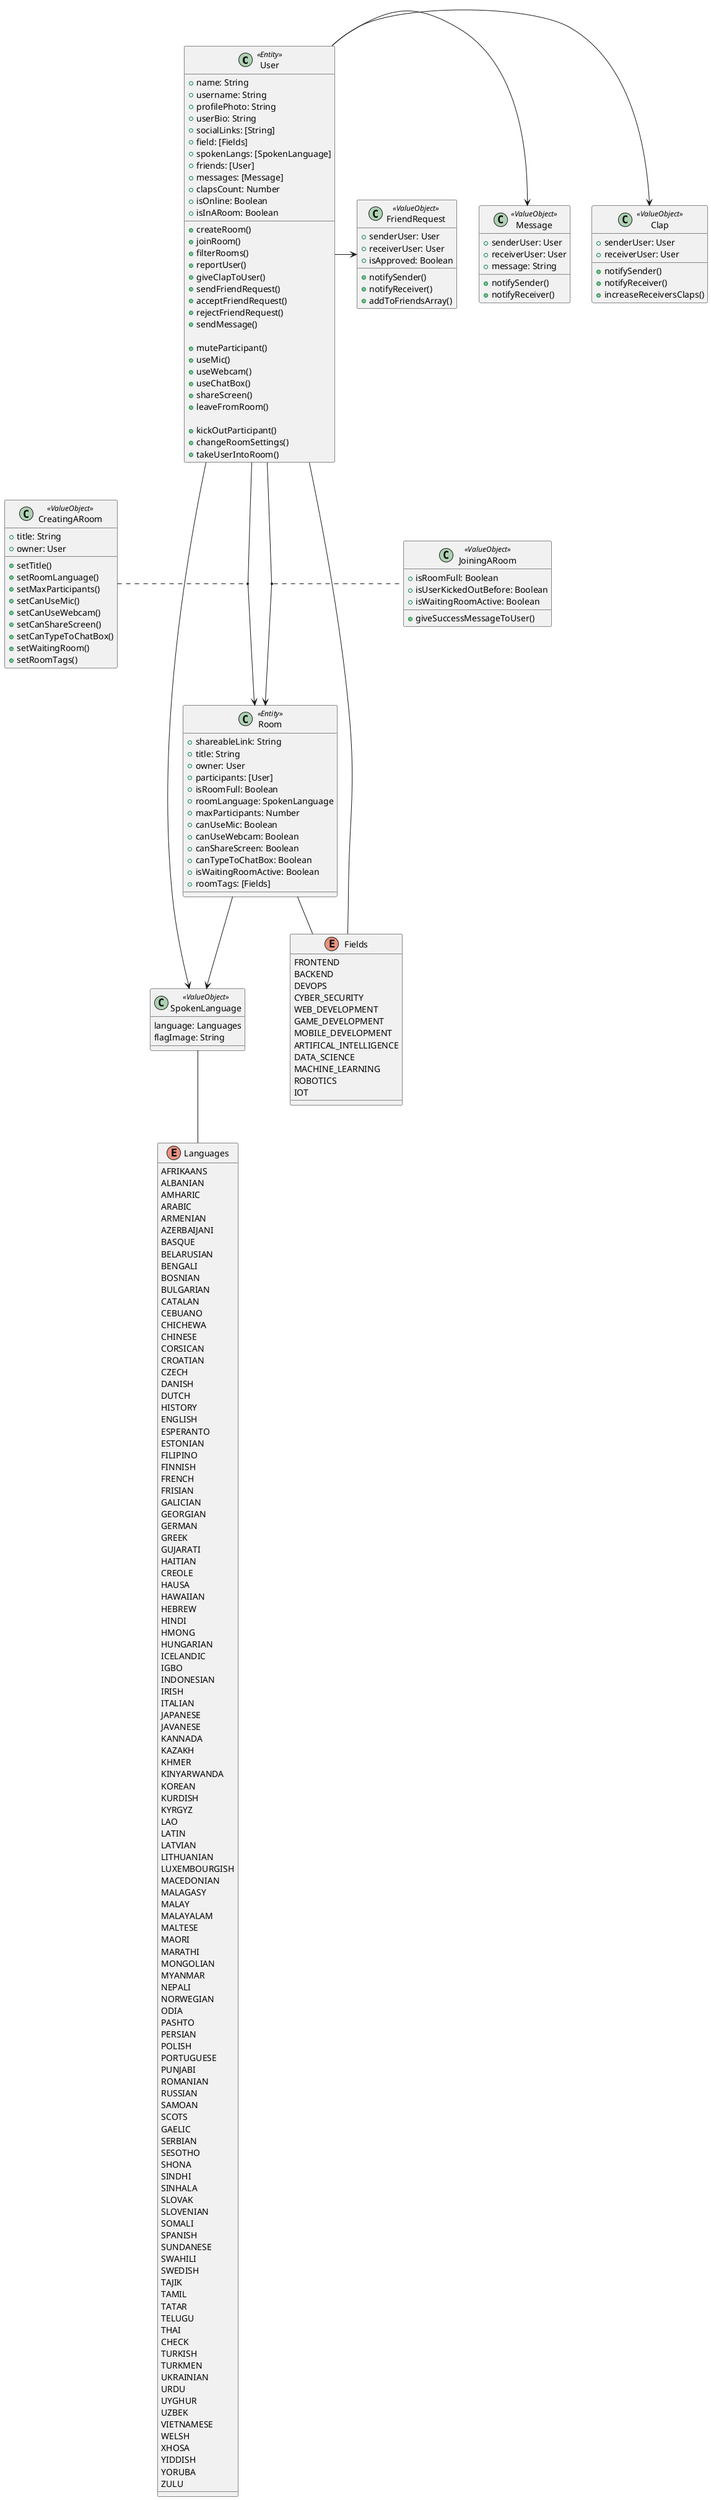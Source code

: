 @startuml "Class Diagram"

class User <<Entity>> {
    + name: String
    + username: String
    + profilePhoto: String
    + userBio: String
    + socialLinks: [String]
    + field: [Fields]
    + spokenLangs: [SpokenLanguage]
    + friends: [User]
    + messages: [Message]
    + clapsCount: Number
    + isOnline: Boolean
    + isInARoom: Boolean

    + createRoom()
    + joinRoom()
    + filterRooms()
    + reportUser()
    + giveClapToUser()
    + sendFriendRequest()
    + acceptFriendRequest()
    + rejectFriendRequest()
    + sendMessage()

    ' Participant methods
    + muteParticipant()
    + useMic()
    + useWebcam()
    + useChatBox()
    + shareScreen()
    + leaveFromRoom()

    ' Owner methods
    + kickOutParticipant()
    + changeRoomSettings() 
    + takeUserIntoRoom()
}

class CreatingARoom <<ValueObject>> {
    + title: String
    + owner: User

    + setTitle()
    + setRoomLanguage()
    + setMaxParticipants()
    + setCanUseMic()
    + setCanUseWebcam()
    + setCanShareScreen()
    + setCanTypeToChatBox()
    + setWaitingRoom()
    + setRoomTags()
}

class JoiningARoom <<ValueObject>> {
    + isRoomFull: Boolean
    + isUserKickedOutBefore: Boolean
    + isWaitingRoomActive: Boolean

    + giveSuccessMessageToUser()
}

class Room <<Entity>> {
    + shareableLink: String
    + title: String
    + owner: User
    + participants: [User]
    + isRoomFull: Boolean
    + roomLanguage: SpokenLanguage
    + maxParticipants: Number
    + canUseMic: Boolean
    + canUseWebcam: Boolean
    + canShareScreen: Boolean
    + canTypeToChatBox: Boolean
    + isWaitingRoomActive: Boolean
    + roomTags: [Fields]
}

class Clap <<ValueObject>> {
    + senderUser: User
    + receiverUser: User

    + notifySender()
    + notifyReceiver()
    + increaseReceiversClaps()
}

class FriendRequest <<ValueObject>> {
    + senderUser: User
    + receiverUser: User
    + isApproved: Boolean

    + notifySender()
    + notifyReceiver()
    + addToFriendsArray()
}

class Message <<ValueObject>> {
    + senderUser: User
    + receiverUser: User
    + message: String

    + notifySender()
    + notifyReceiver()
}

class SpokenLanguage <<ValueObject>> {
    language: Languages
    flagImage: String
}

enum Fields {
    FRONTEND
    BACKEND
    DEVOPS
    CYBER_SECURITY
    WEB_DEVELOPMENT
    GAME_DEVELOPMENT
    MOBILE_DEVELOPMENT
    ARTIFICAL_INTELLIGENCE
    DATA_SCIENCE
    MACHINE_LEARNING
    ROBOTICS
    IOT
}

enum Languages {
    AFRIKAANS
    ALBANIAN
    AMHARIC
    ARABIC
    ARMENIAN
    AZERBAIJANI
    BASQUE
    BELARUSIAN
    BENGALI
    BOSNIAN
    BULGARIAN
    CATALAN
    CEBUANO
    CHICHEWA
    CHINESE
    CORSICAN
    CROATIAN
    CZECH
    DANISH
    DUTCH
    HISTORY
    ENGLISH
    ESPERANTO
    ESTONIAN
    FILIPINO
    FINNISH
    FRENCH
    FRISIAN
    GALICIAN
    GEORGIAN
    GERMAN
    GREEK
    GUJARATI
    HAITIAN
    CREOLE
    HAUSA
    HAWAIIAN
    HEBREW
    HINDI
    HMONG
    HUNGARIAN
    ICELANDIC
    IGBO
    INDONESIAN
    IRISH
    ITALIAN
    JAPANESE
    JAVANESE
    KANNADA
    KAZAKH
    KHMER
    KINYARWANDA
    KOREAN
    KURDISH
    KYRGYZ
    LAO
    LATIN
    LATVIAN
    LITHUANIAN
    LUXEMBOURGISH
    MACEDONIAN
    MALAGASY
    MALAY
    MALAYALAM
    MALTESE
    MAORI
    MARATHI
    MONGOLIAN
    MYANMAR
    NEPALI
    NORWEGIAN
    ODIA
    PASHTO
    PERSIAN
    POLISH
    PORTUGUESE
    PUNJABI
    ROMANIAN
    RUSSIAN
    SAMOAN
    SCOTS
    GAELIC
    SERBIAN
    SESOTHO
    SHONA
    SINDHI
    SINHALA
    SLOVAK
    SLOVENIAN
    SOMALI
    SPANISH
    SUNDANESE
    SWAHILI
    SWEDISH
    TAJIK
    TAMIL
    TATAR
    TELUGU
    THAI
    CHECK
    TURKISH
    TURKMEN
    UKRAINIAN
    URDU
    UYGHUR
    UZBEK
    VIETNAMESE
    WELSH
    XHOSA
    YIDDISH
    YORUBA
    ZULU
}

User --> Room
(User, Room) . CreatingARoom

User --> Room
(User, Room) . JoiningARoom


User --> SpokenLanguage
User -- Fields

Room --> SpokenLanguage
Room -- Fields

SpokenLanguage -- Languages


User -> Clap
User -> Message
User -> FriendRequest
@enduml